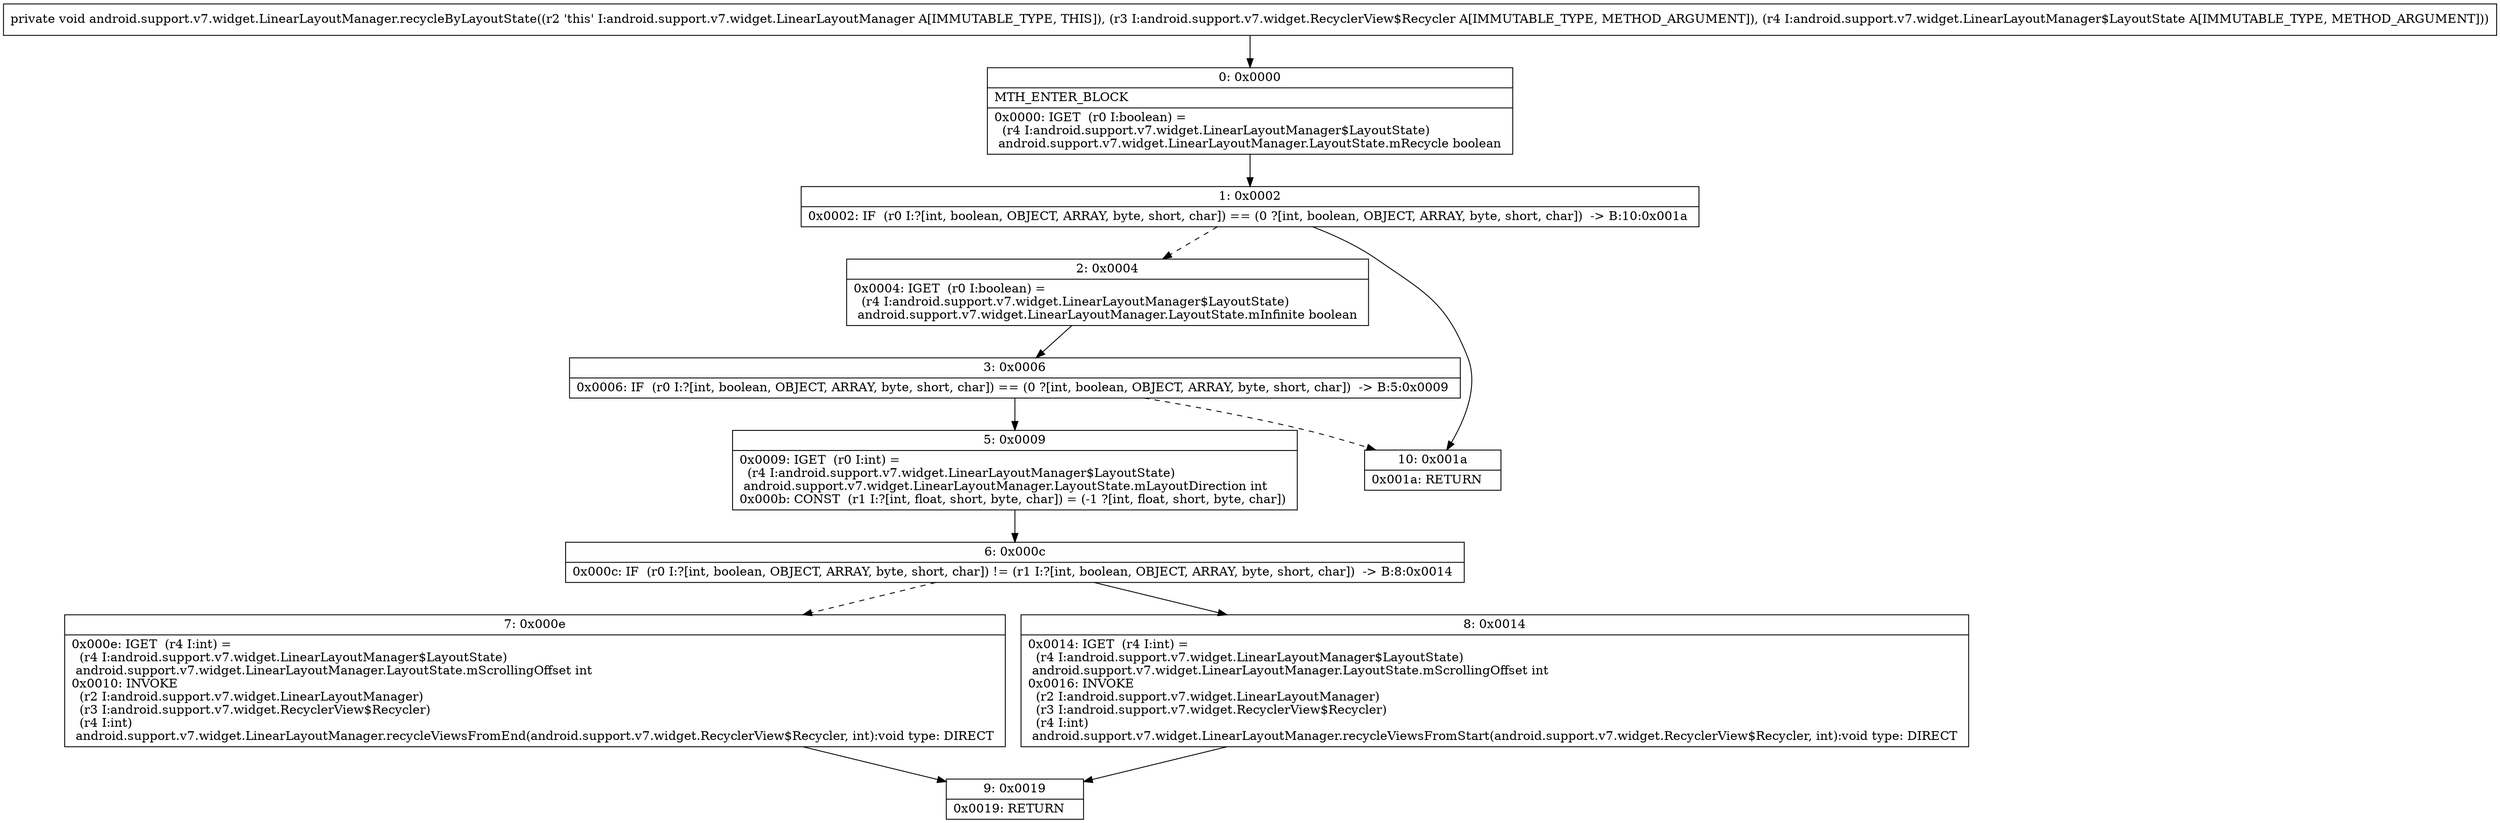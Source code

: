 digraph "CFG forandroid.support.v7.widget.LinearLayoutManager.recycleByLayoutState(Landroid\/support\/v7\/widget\/RecyclerView$Recycler;Landroid\/support\/v7\/widget\/LinearLayoutManager$LayoutState;)V" {
Node_0 [shape=record,label="{0\:\ 0x0000|MTH_ENTER_BLOCK\l|0x0000: IGET  (r0 I:boolean) = \l  (r4 I:android.support.v7.widget.LinearLayoutManager$LayoutState)\l android.support.v7.widget.LinearLayoutManager.LayoutState.mRecycle boolean \l}"];
Node_1 [shape=record,label="{1\:\ 0x0002|0x0002: IF  (r0 I:?[int, boolean, OBJECT, ARRAY, byte, short, char]) == (0 ?[int, boolean, OBJECT, ARRAY, byte, short, char])  \-\> B:10:0x001a \l}"];
Node_2 [shape=record,label="{2\:\ 0x0004|0x0004: IGET  (r0 I:boolean) = \l  (r4 I:android.support.v7.widget.LinearLayoutManager$LayoutState)\l android.support.v7.widget.LinearLayoutManager.LayoutState.mInfinite boolean \l}"];
Node_3 [shape=record,label="{3\:\ 0x0006|0x0006: IF  (r0 I:?[int, boolean, OBJECT, ARRAY, byte, short, char]) == (0 ?[int, boolean, OBJECT, ARRAY, byte, short, char])  \-\> B:5:0x0009 \l}"];
Node_5 [shape=record,label="{5\:\ 0x0009|0x0009: IGET  (r0 I:int) = \l  (r4 I:android.support.v7.widget.LinearLayoutManager$LayoutState)\l android.support.v7.widget.LinearLayoutManager.LayoutState.mLayoutDirection int \l0x000b: CONST  (r1 I:?[int, float, short, byte, char]) = (\-1 ?[int, float, short, byte, char]) \l}"];
Node_6 [shape=record,label="{6\:\ 0x000c|0x000c: IF  (r0 I:?[int, boolean, OBJECT, ARRAY, byte, short, char]) != (r1 I:?[int, boolean, OBJECT, ARRAY, byte, short, char])  \-\> B:8:0x0014 \l}"];
Node_7 [shape=record,label="{7\:\ 0x000e|0x000e: IGET  (r4 I:int) = \l  (r4 I:android.support.v7.widget.LinearLayoutManager$LayoutState)\l android.support.v7.widget.LinearLayoutManager.LayoutState.mScrollingOffset int \l0x0010: INVOKE  \l  (r2 I:android.support.v7.widget.LinearLayoutManager)\l  (r3 I:android.support.v7.widget.RecyclerView$Recycler)\l  (r4 I:int)\l android.support.v7.widget.LinearLayoutManager.recycleViewsFromEnd(android.support.v7.widget.RecyclerView$Recycler, int):void type: DIRECT \l}"];
Node_8 [shape=record,label="{8\:\ 0x0014|0x0014: IGET  (r4 I:int) = \l  (r4 I:android.support.v7.widget.LinearLayoutManager$LayoutState)\l android.support.v7.widget.LinearLayoutManager.LayoutState.mScrollingOffset int \l0x0016: INVOKE  \l  (r2 I:android.support.v7.widget.LinearLayoutManager)\l  (r3 I:android.support.v7.widget.RecyclerView$Recycler)\l  (r4 I:int)\l android.support.v7.widget.LinearLayoutManager.recycleViewsFromStart(android.support.v7.widget.RecyclerView$Recycler, int):void type: DIRECT \l}"];
Node_9 [shape=record,label="{9\:\ 0x0019|0x0019: RETURN   \l}"];
Node_10 [shape=record,label="{10\:\ 0x001a|0x001a: RETURN   \l}"];
MethodNode[shape=record,label="{private void android.support.v7.widget.LinearLayoutManager.recycleByLayoutState((r2 'this' I:android.support.v7.widget.LinearLayoutManager A[IMMUTABLE_TYPE, THIS]), (r3 I:android.support.v7.widget.RecyclerView$Recycler A[IMMUTABLE_TYPE, METHOD_ARGUMENT]), (r4 I:android.support.v7.widget.LinearLayoutManager$LayoutState A[IMMUTABLE_TYPE, METHOD_ARGUMENT])) }"];
MethodNode -> Node_0;
Node_0 -> Node_1;
Node_1 -> Node_2[style=dashed];
Node_1 -> Node_10;
Node_2 -> Node_3;
Node_3 -> Node_5;
Node_3 -> Node_10[style=dashed];
Node_5 -> Node_6;
Node_6 -> Node_7[style=dashed];
Node_6 -> Node_8;
Node_7 -> Node_9;
Node_8 -> Node_9;
}

